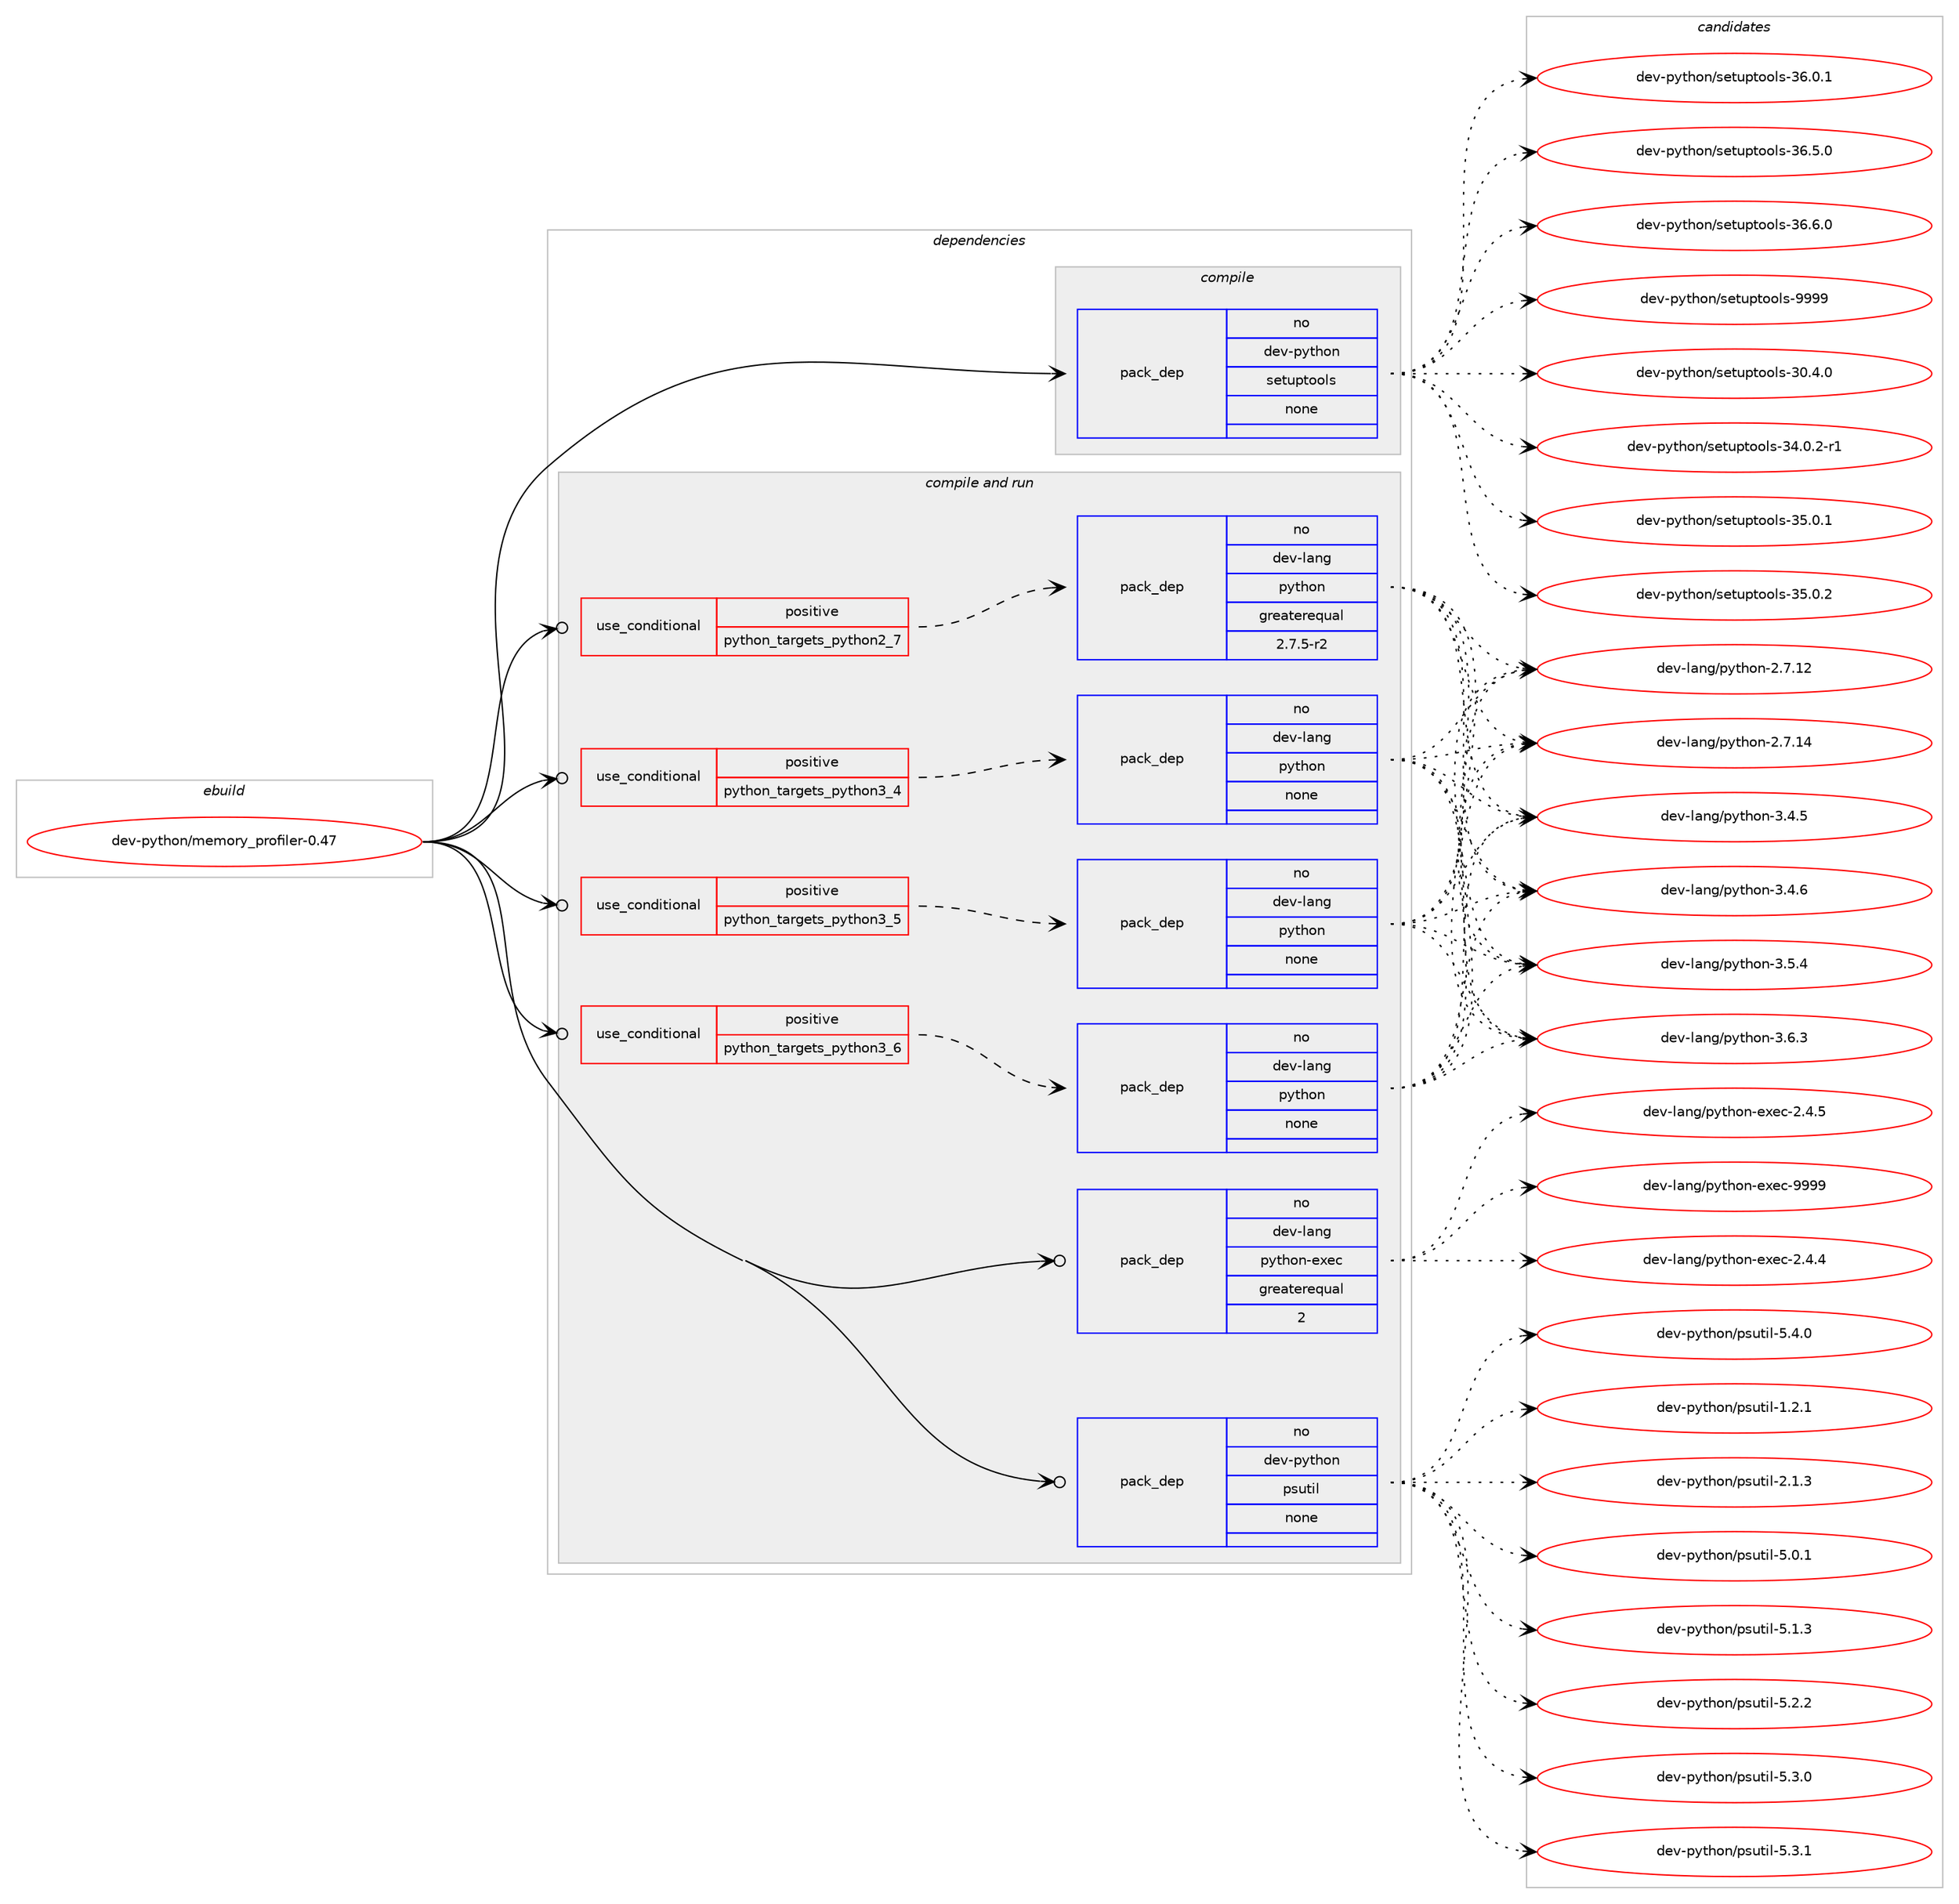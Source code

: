 digraph prolog {

# *************
# Graph options
# *************

newrank=true;
concentrate=true;
compound=true;
graph [rankdir=LR,fontname=Helvetica,fontsize=10,ranksep=1.5];#, ranksep=2.5, nodesep=0.2];
edge  [arrowhead=vee];
node  [fontname=Helvetica,fontsize=10];

# **********
# The ebuild
# **********

subgraph cluster_leftcol {
color=gray;
rank=same;
label=<<i>ebuild</i>>;
id [label="dev-python/memory_profiler-0.47", color=red, width=4, href="../dev-python/memory_profiler-0.47.svg"];
}

# ****************
# The dependencies
# ****************

subgraph cluster_midcol {
color=gray;
label=<<i>dependencies</i>>;
subgraph cluster_compile {
fillcolor="#eeeeee";
style=filled;
label=<<i>compile</i>>;
subgraph pack126759 {
dependency166049 [label=<<TABLE BORDER="0" CELLBORDER="1" CELLSPACING="0" CELLPADDING="4" WIDTH="220"><TR><TD ROWSPAN="6" CELLPADDING="30">pack_dep</TD></TR><TR><TD WIDTH="110">no</TD></TR><TR><TD>dev-python</TD></TR><TR><TD>setuptools</TD></TR><TR><TD>none</TD></TR><TR><TD></TD></TR></TABLE>>, shape=none, color=blue];
}
id:e -> dependency166049:w [weight=20,style="solid",arrowhead="vee"];
}
subgraph cluster_compileandrun {
fillcolor="#eeeeee";
style=filled;
label=<<i>compile and run</i>>;
subgraph cond35435 {
dependency166050 [label=<<TABLE BORDER="0" CELLBORDER="1" CELLSPACING="0" CELLPADDING="4"><TR><TD ROWSPAN="3" CELLPADDING="10">use_conditional</TD></TR><TR><TD>positive</TD></TR><TR><TD>python_targets_python2_7</TD></TR></TABLE>>, shape=none, color=red];
subgraph pack126760 {
dependency166051 [label=<<TABLE BORDER="0" CELLBORDER="1" CELLSPACING="0" CELLPADDING="4" WIDTH="220"><TR><TD ROWSPAN="6" CELLPADDING="30">pack_dep</TD></TR><TR><TD WIDTH="110">no</TD></TR><TR><TD>dev-lang</TD></TR><TR><TD>python</TD></TR><TR><TD>greaterequal</TD></TR><TR><TD>2.7.5-r2</TD></TR></TABLE>>, shape=none, color=blue];
}
dependency166050:e -> dependency166051:w [weight=20,style="dashed",arrowhead="vee"];
}
id:e -> dependency166050:w [weight=20,style="solid",arrowhead="odotvee"];
subgraph cond35436 {
dependency166052 [label=<<TABLE BORDER="0" CELLBORDER="1" CELLSPACING="0" CELLPADDING="4"><TR><TD ROWSPAN="3" CELLPADDING="10">use_conditional</TD></TR><TR><TD>positive</TD></TR><TR><TD>python_targets_python3_4</TD></TR></TABLE>>, shape=none, color=red];
subgraph pack126761 {
dependency166053 [label=<<TABLE BORDER="0" CELLBORDER="1" CELLSPACING="0" CELLPADDING="4" WIDTH="220"><TR><TD ROWSPAN="6" CELLPADDING="30">pack_dep</TD></TR><TR><TD WIDTH="110">no</TD></TR><TR><TD>dev-lang</TD></TR><TR><TD>python</TD></TR><TR><TD>none</TD></TR><TR><TD></TD></TR></TABLE>>, shape=none, color=blue];
}
dependency166052:e -> dependency166053:w [weight=20,style="dashed",arrowhead="vee"];
}
id:e -> dependency166052:w [weight=20,style="solid",arrowhead="odotvee"];
subgraph cond35437 {
dependency166054 [label=<<TABLE BORDER="0" CELLBORDER="1" CELLSPACING="0" CELLPADDING="4"><TR><TD ROWSPAN="3" CELLPADDING="10">use_conditional</TD></TR><TR><TD>positive</TD></TR><TR><TD>python_targets_python3_5</TD></TR></TABLE>>, shape=none, color=red];
subgraph pack126762 {
dependency166055 [label=<<TABLE BORDER="0" CELLBORDER="1" CELLSPACING="0" CELLPADDING="4" WIDTH="220"><TR><TD ROWSPAN="6" CELLPADDING="30">pack_dep</TD></TR><TR><TD WIDTH="110">no</TD></TR><TR><TD>dev-lang</TD></TR><TR><TD>python</TD></TR><TR><TD>none</TD></TR><TR><TD></TD></TR></TABLE>>, shape=none, color=blue];
}
dependency166054:e -> dependency166055:w [weight=20,style="dashed",arrowhead="vee"];
}
id:e -> dependency166054:w [weight=20,style="solid",arrowhead="odotvee"];
subgraph cond35438 {
dependency166056 [label=<<TABLE BORDER="0" CELLBORDER="1" CELLSPACING="0" CELLPADDING="4"><TR><TD ROWSPAN="3" CELLPADDING="10">use_conditional</TD></TR><TR><TD>positive</TD></TR><TR><TD>python_targets_python3_6</TD></TR></TABLE>>, shape=none, color=red];
subgraph pack126763 {
dependency166057 [label=<<TABLE BORDER="0" CELLBORDER="1" CELLSPACING="0" CELLPADDING="4" WIDTH="220"><TR><TD ROWSPAN="6" CELLPADDING="30">pack_dep</TD></TR><TR><TD WIDTH="110">no</TD></TR><TR><TD>dev-lang</TD></TR><TR><TD>python</TD></TR><TR><TD>none</TD></TR><TR><TD></TD></TR></TABLE>>, shape=none, color=blue];
}
dependency166056:e -> dependency166057:w [weight=20,style="dashed",arrowhead="vee"];
}
id:e -> dependency166056:w [weight=20,style="solid",arrowhead="odotvee"];
subgraph pack126764 {
dependency166058 [label=<<TABLE BORDER="0" CELLBORDER="1" CELLSPACING="0" CELLPADDING="4" WIDTH="220"><TR><TD ROWSPAN="6" CELLPADDING="30">pack_dep</TD></TR><TR><TD WIDTH="110">no</TD></TR><TR><TD>dev-lang</TD></TR><TR><TD>python-exec</TD></TR><TR><TD>greaterequal</TD></TR><TR><TD>2</TD></TR></TABLE>>, shape=none, color=blue];
}
id:e -> dependency166058:w [weight=20,style="solid",arrowhead="odotvee"];
subgraph pack126765 {
dependency166059 [label=<<TABLE BORDER="0" CELLBORDER="1" CELLSPACING="0" CELLPADDING="4" WIDTH="220"><TR><TD ROWSPAN="6" CELLPADDING="30">pack_dep</TD></TR><TR><TD WIDTH="110">no</TD></TR><TR><TD>dev-python</TD></TR><TR><TD>psutil</TD></TR><TR><TD>none</TD></TR><TR><TD></TD></TR></TABLE>>, shape=none, color=blue];
}
id:e -> dependency166059:w [weight=20,style="solid",arrowhead="odotvee"];
}
subgraph cluster_run {
fillcolor="#eeeeee";
style=filled;
label=<<i>run</i>>;
}
}

# **************
# The candidates
# **************

subgraph cluster_choices {
rank=same;
color=gray;
label=<<i>candidates</i>>;

subgraph choice126759 {
color=black;
nodesep=1;
choice100101118451121211161041111104711510111611711211611111110811545514846524648 [label="dev-python/setuptools-30.4.0", color=red, width=4,href="../dev-python/setuptools-30.4.0.svg"];
choice1001011184511212111610411111047115101116117112116111111108115455152464846504511449 [label="dev-python/setuptools-34.0.2-r1", color=red, width=4,href="../dev-python/setuptools-34.0.2-r1.svg"];
choice100101118451121211161041111104711510111611711211611111110811545515346484649 [label="dev-python/setuptools-35.0.1", color=red, width=4,href="../dev-python/setuptools-35.0.1.svg"];
choice100101118451121211161041111104711510111611711211611111110811545515346484650 [label="dev-python/setuptools-35.0.2", color=red, width=4,href="../dev-python/setuptools-35.0.2.svg"];
choice100101118451121211161041111104711510111611711211611111110811545515446484649 [label="dev-python/setuptools-36.0.1", color=red, width=4,href="../dev-python/setuptools-36.0.1.svg"];
choice100101118451121211161041111104711510111611711211611111110811545515446534648 [label="dev-python/setuptools-36.5.0", color=red, width=4,href="../dev-python/setuptools-36.5.0.svg"];
choice100101118451121211161041111104711510111611711211611111110811545515446544648 [label="dev-python/setuptools-36.6.0", color=red, width=4,href="../dev-python/setuptools-36.6.0.svg"];
choice10010111845112121116104111110471151011161171121161111111081154557575757 [label="dev-python/setuptools-9999", color=red, width=4,href="../dev-python/setuptools-9999.svg"];
dependency166049:e -> choice100101118451121211161041111104711510111611711211611111110811545514846524648:w [style=dotted,weight="100"];
dependency166049:e -> choice1001011184511212111610411111047115101116117112116111111108115455152464846504511449:w [style=dotted,weight="100"];
dependency166049:e -> choice100101118451121211161041111104711510111611711211611111110811545515346484649:w [style=dotted,weight="100"];
dependency166049:e -> choice100101118451121211161041111104711510111611711211611111110811545515346484650:w [style=dotted,weight="100"];
dependency166049:e -> choice100101118451121211161041111104711510111611711211611111110811545515446484649:w [style=dotted,weight="100"];
dependency166049:e -> choice100101118451121211161041111104711510111611711211611111110811545515446534648:w [style=dotted,weight="100"];
dependency166049:e -> choice100101118451121211161041111104711510111611711211611111110811545515446544648:w [style=dotted,weight="100"];
dependency166049:e -> choice10010111845112121116104111110471151011161171121161111111081154557575757:w [style=dotted,weight="100"];
}
subgraph choice126760 {
color=black;
nodesep=1;
choice10010111845108971101034711212111610411111045504655464950 [label="dev-lang/python-2.7.12", color=red, width=4,href="../dev-lang/python-2.7.12.svg"];
choice10010111845108971101034711212111610411111045504655464952 [label="dev-lang/python-2.7.14", color=red, width=4,href="../dev-lang/python-2.7.14.svg"];
choice100101118451089711010347112121116104111110455146524653 [label="dev-lang/python-3.4.5", color=red, width=4,href="../dev-lang/python-3.4.5.svg"];
choice100101118451089711010347112121116104111110455146524654 [label="dev-lang/python-3.4.6", color=red, width=4,href="../dev-lang/python-3.4.6.svg"];
choice100101118451089711010347112121116104111110455146534652 [label="dev-lang/python-3.5.4", color=red, width=4,href="../dev-lang/python-3.5.4.svg"];
choice100101118451089711010347112121116104111110455146544651 [label="dev-lang/python-3.6.3", color=red, width=4,href="../dev-lang/python-3.6.3.svg"];
dependency166051:e -> choice10010111845108971101034711212111610411111045504655464950:w [style=dotted,weight="100"];
dependency166051:e -> choice10010111845108971101034711212111610411111045504655464952:w [style=dotted,weight="100"];
dependency166051:e -> choice100101118451089711010347112121116104111110455146524653:w [style=dotted,weight="100"];
dependency166051:e -> choice100101118451089711010347112121116104111110455146524654:w [style=dotted,weight="100"];
dependency166051:e -> choice100101118451089711010347112121116104111110455146534652:w [style=dotted,weight="100"];
dependency166051:e -> choice100101118451089711010347112121116104111110455146544651:w [style=dotted,weight="100"];
}
subgraph choice126761 {
color=black;
nodesep=1;
choice10010111845108971101034711212111610411111045504655464950 [label="dev-lang/python-2.7.12", color=red, width=4,href="../dev-lang/python-2.7.12.svg"];
choice10010111845108971101034711212111610411111045504655464952 [label="dev-lang/python-2.7.14", color=red, width=4,href="../dev-lang/python-2.7.14.svg"];
choice100101118451089711010347112121116104111110455146524653 [label="dev-lang/python-3.4.5", color=red, width=4,href="../dev-lang/python-3.4.5.svg"];
choice100101118451089711010347112121116104111110455146524654 [label="dev-lang/python-3.4.6", color=red, width=4,href="../dev-lang/python-3.4.6.svg"];
choice100101118451089711010347112121116104111110455146534652 [label="dev-lang/python-3.5.4", color=red, width=4,href="../dev-lang/python-3.5.4.svg"];
choice100101118451089711010347112121116104111110455146544651 [label="dev-lang/python-3.6.3", color=red, width=4,href="../dev-lang/python-3.6.3.svg"];
dependency166053:e -> choice10010111845108971101034711212111610411111045504655464950:w [style=dotted,weight="100"];
dependency166053:e -> choice10010111845108971101034711212111610411111045504655464952:w [style=dotted,weight="100"];
dependency166053:e -> choice100101118451089711010347112121116104111110455146524653:w [style=dotted,weight="100"];
dependency166053:e -> choice100101118451089711010347112121116104111110455146524654:w [style=dotted,weight="100"];
dependency166053:e -> choice100101118451089711010347112121116104111110455146534652:w [style=dotted,weight="100"];
dependency166053:e -> choice100101118451089711010347112121116104111110455146544651:w [style=dotted,weight="100"];
}
subgraph choice126762 {
color=black;
nodesep=1;
choice10010111845108971101034711212111610411111045504655464950 [label="dev-lang/python-2.7.12", color=red, width=4,href="../dev-lang/python-2.7.12.svg"];
choice10010111845108971101034711212111610411111045504655464952 [label="dev-lang/python-2.7.14", color=red, width=4,href="../dev-lang/python-2.7.14.svg"];
choice100101118451089711010347112121116104111110455146524653 [label="dev-lang/python-3.4.5", color=red, width=4,href="../dev-lang/python-3.4.5.svg"];
choice100101118451089711010347112121116104111110455146524654 [label="dev-lang/python-3.4.6", color=red, width=4,href="../dev-lang/python-3.4.6.svg"];
choice100101118451089711010347112121116104111110455146534652 [label="dev-lang/python-3.5.4", color=red, width=4,href="../dev-lang/python-3.5.4.svg"];
choice100101118451089711010347112121116104111110455146544651 [label="dev-lang/python-3.6.3", color=red, width=4,href="../dev-lang/python-3.6.3.svg"];
dependency166055:e -> choice10010111845108971101034711212111610411111045504655464950:w [style=dotted,weight="100"];
dependency166055:e -> choice10010111845108971101034711212111610411111045504655464952:w [style=dotted,weight="100"];
dependency166055:e -> choice100101118451089711010347112121116104111110455146524653:w [style=dotted,weight="100"];
dependency166055:e -> choice100101118451089711010347112121116104111110455146524654:w [style=dotted,weight="100"];
dependency166055:e -> choice100101118451089711010347112121116104111110455146534652:w [style=dotted,weight="100"];
dependency166055:e -> choice100101118451089711010347112121116104111110455146544651:w [style=dotted,weight="100"];
}
subgraph choice126763 {
color=black;
nodesep=1;
choice10010111845108971101034711212111610411111045504655464950 [label="dev-lang/python-2.7.12", color=red, width=4,href="../dev-lang/python-2.7.12.svg"];
choice10010111845108971101034711212111610411111045504655464952 [label="dev-lang/python-2.7.14", color=red, width=4,href="../dev-lang/python-2.7.14.svg"];
choice100101118451089711010347112121116104111110455146524653 [label="dev-lang/python-3.4.5", color=red, width=4,href="../dev-lang/python-3.4.5.svg"];
choice100101118451089711010347112121116104111110455146524654 [label="dev-lang/python-3.4.6", color=red, width=4,href="../dev-lang/python-3.4.6.svg"];
choice100101118451089711010347112121116104111110455146534652 [label="dev-lang/python-3.5.4", color=red, width=4,href="../dev-lang/python-3.5.4.svg"];
choice100101118451089711010347112121116104111110455146544651 [label="dev-lang/python-3.6.3", color=red, width=4,href="../dev-lang/python-3.6.3.svg"];
dependency166057:e -> choice10010111845108971101034711212111610411111045504655464950:w [style=dotted,weight="100"];
dependency166057:e -> choice10010111845108971101034711212111610411111045504655464952:w [style=dotted,weight="100"];
dependency166057:e -> choice100101118451089711010347112121116104111110455146524653:w [style=dotted,weight="100"];
dependency166057:e -> choice100101118451089711010347112121116104111110455146524654:w [style=dotted,weight="100"];
dependency166057:e -> choice100101118451089711010347112121116104111110455146534652:w [style=dotted,weight="100"];
dependency166057:e -> choice100101118451089711010347112121116104111110455146544651:w [style=dotted,weight="100"];
}
subgraph choice126764 {
color=black;
nodesep=1;
choice1001011184510897110103471121211161041111104510112010199455046524652 [label="dev-lang/python-exec-2.4.4", color=red, width=4,href="../dev-lang/python-exec-2.4.4.svg"];
choice1001011184510897110103471121211161041111104510112010199455046524653 [label="dev-lang/python-exec-2.4.5", color=red, width=4,href="../dev-lang/python-exec-2.4.5.svg"];
choice10010111845108971101034711212111610411111045101120101994557575757 [label="dev-lang/python-exec-9999", color=red, width=4,href="../dev-lang/python-exec-9999.svg"];
dependency166058:e -> choice1001011184510897110103471121211161041111104510112010199455046524652:w [style=dotted,weight="100"];
dependency166058:e -> choice1001011184510897110103471121211161041111104510112010199455046524653:w [style=dotted,weight="100"];
dependency166058:e -> choice10010111845108971101034711212111610411111045101120101994557575757:w [style=dotted,weight="100"];
}
subgraph choice126765 {
color=black;
nodesep=1;
choice1001011184511212111610411111047112115117116105108454946504649 [label="dev-python/psutil-1.2.1", color=red, width=4,href="../dev-python/psutil-1.2.1.svg"];
choice1001011184511212111610411111047112115117116105108455046494651 [label="dev-python/psutil-2.1.3", color=red, width=4,href="../dev-python/psutil-2.1.3.svg"];
choice1001011184511212111610411111047112115117116105108455346484649 [label="dev-python/psutil-5.0.1", color=red, width=4,href="../dev-python/psutil-5.0.1.svg"];
choice1001011184511212111610411111047112115117116105108455346494651 [label="dev-python/psutil-5.1.3", color=red, width=4,href="../dev-python/psutil-5.1.3.svg"];
choice1001011184511212111610411111047112115117116105108455346504650 [label="dev-python/psutil-5.2.2", color=red, width=4,href="../dev-python/psutil-5.2.2.svg"];
choice1001011184511212111610411111047112115117116105108455346514648 [label="dev-python/psutil-5.3.0", color=red, width=4,href="../dev-python/psutil-5.3.0.svg"];
choice1001011184511212111610411111047112115117116105108455346514649 [label="dev-python/psutil-5.3.1", color=red, width=4,href="../dev-python/psutil-5.3.1.svg"];
choice1001011184511212111610411111047112115117116105108455346524648 [label="dev-python/psutil-5.4.0", color=red, width=4,href="../dev-python/psutil-5.4.0.svg"];
dependency166059:e -> choice1001011184511212111610411111047112115117116105108454946504649:w [style=dotted,weight="100"];
dependency166059:e -> choice1001011184511212111610411111047112115117116105108455046494651:w [style=dotted,weight="100"];
dependency166059:e -> choice1001011184511212111610411111047112115117116105108455346484649:w [style=dotted,weight="100"];
dependency166059:e -> choice1001011184511212111610411111047112115117116105108455346494651:w [style=dotted,weight="100"];
dependency166059:e -> choice1001011184511212111610411111047112115117116105108455346504650:w [style=dotted,weight="100"];
dependency166059:e -> choice1001011184511212111610411111047112115117116105108455346514648:w [style=dotted,weight="100"];
dependency166059:e -> choice1001011184511212111610411111047112115117116105108455346514649:w [style=dotted,weight="100"];
dependency166059:e -> choice1001011184511212111610411111047112115117116105108455346524648:w [style=dotted,weight="100"];
}
}

}

